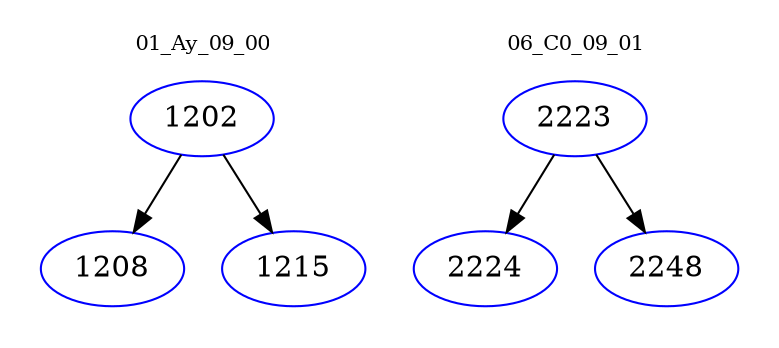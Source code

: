 digraph{
subgraph cluster_0 {
color = white
label = "01_Ay_09_00";
fontsize=10;
T0_1202 [label="1202", color="blue"]
T0_1202 -> T0_1208 [color="black"]
T0_1208 [label="1208", color="blue"]
T0_1202 -> T0_1215 [color="black"]
T0_1215 [label="1215", color="blue"]
}
subgraph cluster_1 {
color = white
label = "06_C0_09_01";
fontsize=10;
T1_2223 [label="2223", color="blue"]
T1_2223 -> T1_2224 [color="black"]
T1_2224 [label="2224", color="blue"]
T1_2223 -> T1_2248 [color="black"]
T1_2248 [label="2248", color="blue"]
}
}
